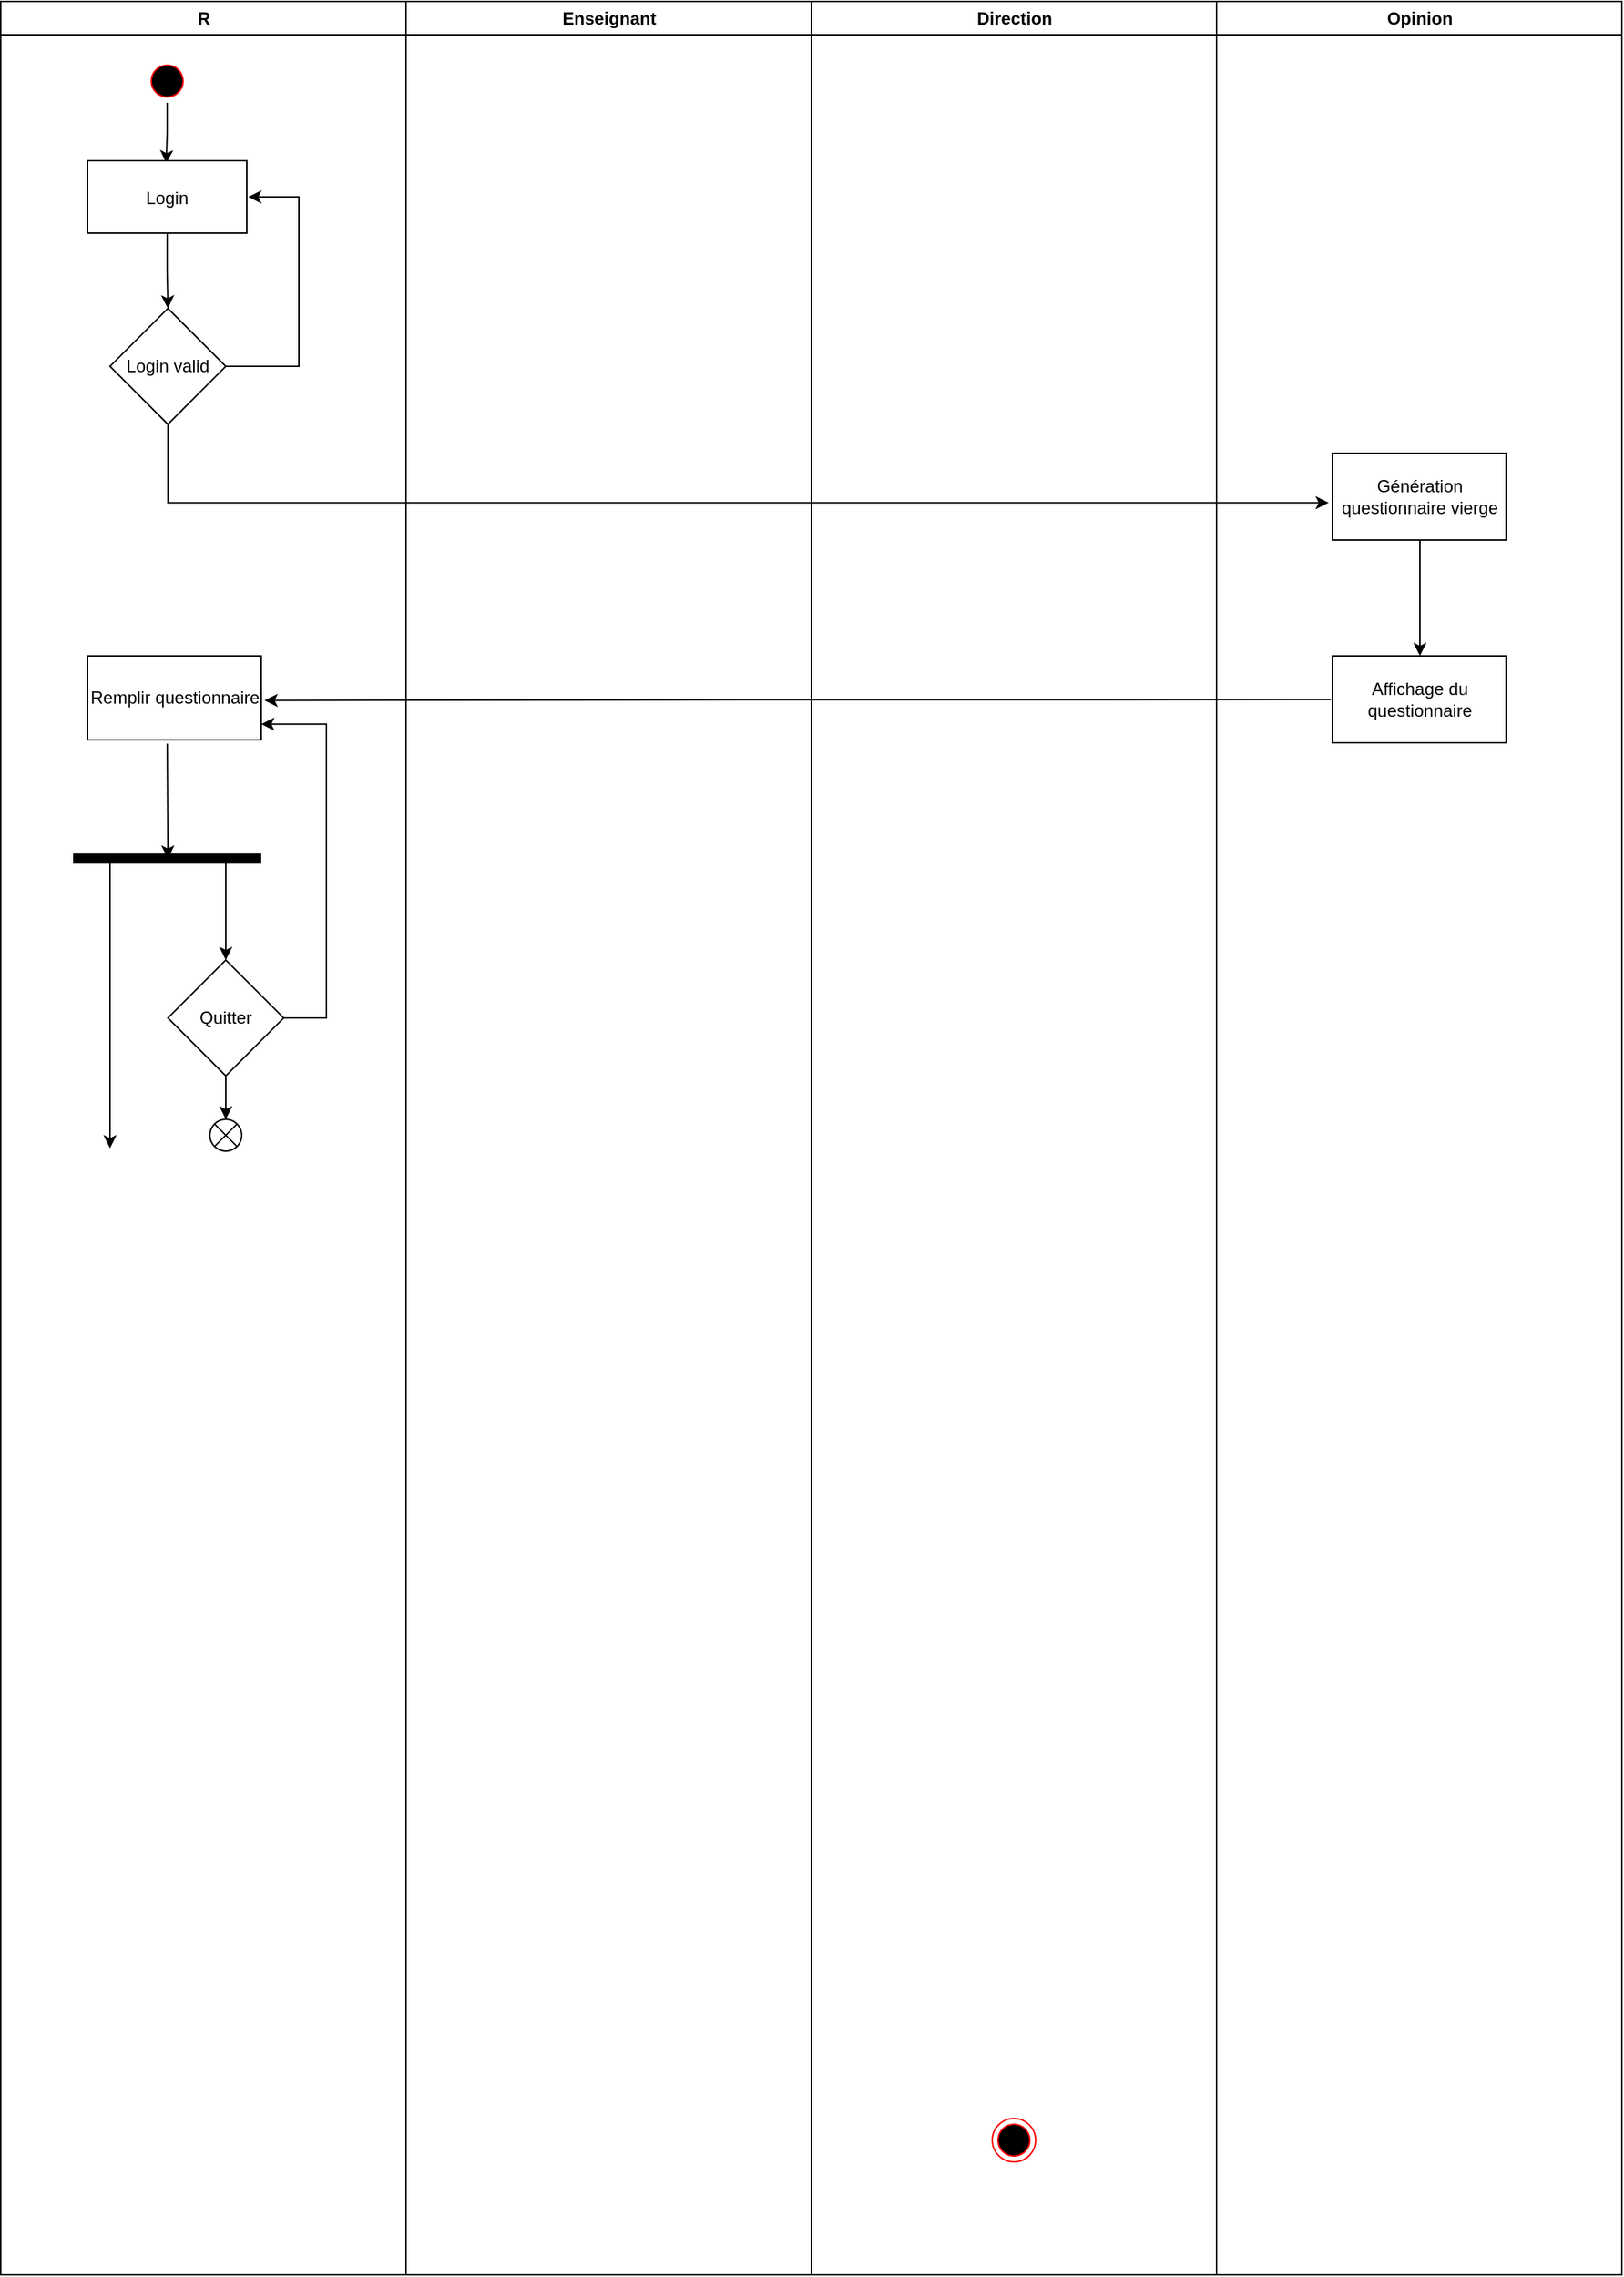 <mxfile version="19.0.0" type="github">
  <diagram name="Page-1" id="e7e014a7-5840-1c2e-5031-d8a46d1fe8dd">
    <mxGraphModel dx="1554" dy="598" grid="1" gridSize="10" guides="1" tooltips="1" connect="1" arrows="1" fold="1" page="1" pageScale="1" pageWidth="1169" pageHeight="826" background="none" math="0" shadow="0">
      <root>
        <mxCell id="0" />
        <mxCell id="1" parent="0" />
        <mxCell id="2" value="R" style="swimlane;whiteSpace=wrap" parent="1" vertex="1">
          <mxGeometry x="164.5" y="128" width="280" height="1570" as="geometry" />
        </mxCell>
        <mxCell id="MWQz74-mzpOBfi5y9opP-52" style="edgeStyle=orthogonalEdgeStyle;rounded=0;orthogonalLoop=1;jettySize=auto;html=1;exitX=0.5;exitY=1;exitDx=0;exitDy=0;entryX=0.494;entryY=0.036;entryDx=0;entryDy=0;entryPerimeter=0;fontColor=default;" edge="1" parent="2" source="5" target="7">
          <mxGeometry relative="1" as="geometry" />
        </mxCell>
        <mxCell id="5" value="" style="ellipse;shape=startState;fillColor=#000000;strokeColor=#ff0000;" parent="2" vertex="1">
          <mxGeometry x="100" y="40" width="30" height="30" as="geometry" />
        </mxCell>
        <mxCell id="MWQz74-mzpOBfi5y9opP-49" style="edgeStyle=orthogonalEdgeStyle;rounded=0;orthogonalLoop=1;jettySize=auto;html=1;entryX=0.5;entryY=0;entryDx=0;entryDy=0;fontColor=default;" edge="1" parent="2" source="7" target="MWQz74-mzpOBfi5y9opP-47">
          <mxGeometry relative="1" as="geometry" />
        </mxCell>
        <mxCell id="7" value="Login" style="" parent="2" vertex="1">
          <mxGeometry x="60" y="110" width="110" height="50" as="geometry" />
        </mxCell>
        <mxCell id="MWQz74-mzpOBfi5y9opP-48" style="edgeStyle=orthogonalEdgeStyle;rounded=0;orthogonalLoop=1;jettySize=auto;html=1;fontColor=default;exitX=1;exitY=0.5;exitDx=0;exitDy=0;entryX=1.01;entryY=0.5;entryDx=0;entryDy=0;entryPerimeter=0;" edge="1" parent="2" source="MWQz74-mzpOBfi5y9opP-47" target="7">
          <mxGeometry relative="1" as="geometry">
            <mxPoint x="225.5" y="112" as="targetPoint" />
            <Array as="points">
              <mxPoint x="206" y="252" />
              <mxPoint x="206" y="135" />
            </Array>
          </mxGeometry>
        </mxCell>
        <mxCell id="MWQz74-mzpOBfi5y9opP-47" value="Login valid" style="rhombus;whiteSpace=wrap;html=1;fontColor=default;fillColor=none;" vertex="1" parent="2">
          <mxGeometry x="75.5" y="212" width="80" height="80" as="geometry" />
        </mxCell>
        <mxCell id="MWQz74-mzpOBfi5y9opP-56" value="Remplir questionnaire" style="whiteSpace=wrap;html=1;fillColor=none;strokeColor=rgb(0, 0, 0);fontColor=rgb(0, 0, 0);" vertex="1" parent="2">
          <mxGeometry x="60" y="452" width="120" height="58" as="geometry" />
        </mxCell>
        <mxCell id="MWQz74-mzpOBfi5y9opP-61" value="" style="endArrow=none;html=1;rounded=0;fontColor=default;strokeWidth=7;" edge="1" parent="2">
          <mxGeometry width="50" height="50" relative="1" as="geometry">
            <mxPoint x="50" y="592" as="sourcePoint" />
            <mxPoint x="180" y="592" as="targetPoint" />
          </mxGeometry>
        </mxCell>
        <mxCell id="MWQz74-mzpOBfi5y9opP-69" style="edgeStyle=orthogonalEdgeStyle;rounded=0;orthogonalLoop=1;jettySize=auto;html=1;entryX=0.5;entryY=0;entryDx=0;entryDy=0;fontColor=default;strokeWidth=1;" edge="1" parent="2" source="MWQz74-mzpOBfi5y9opP-66" target="MWQz74-mzpOBfi5y9opP-68">
          <mxGeometry relative="1" as="geometry" />
        </mxCell>
        <mxCell id="MWQz74-mzpOBfi5y9opP-66" value="Quitter" style="rhombus;whiteSpace=wrap;html=1;fontColor=default;fillColor=none;" vertex="1" parent="2">
          <mxGeometry x="115.5" y="662" width="80" height="80" as="geometry" />
        </mxCell>
        <mxCell id="MWQz74-mzpOBfi5y9opP-67" style="edgeStyle=orthogonalEdgeStyle;rounded=0;orthogonalLoop=1;jettySize=auto;html=1;fontColor=default;strokeWidth=1;entryX=1;entryY=0.812;entryDx=0;entryDy=0;entryPerimeter=0;" edge="1" parent="2" source="MWQz74-mzpOBfi5y9opP-66" target="MWQz74-mzpOBfi5y9opP-56">
          <mxGeometry relative="1" as="geometry">
            <mxPoint x="235.5" y="502" as="targetPoint" />
            <Array as="points">
              <mxPoint x="225" y="702" />
              <mxPoint x="225" y="499" />
            </Array>
          </mxGeometry>
        </mxCell>
        <mxCell id="MWQz74-mzpOBfi5y9opP-65" value="" style="endArrow=classic;html=1;rounded=0;fontColor=default;strokeWidth=1;" edge="1" parent="2">
          <mxGeometry width="50" height="50" relative="1" as="geometry">
            <mxPoint x="155.5" y="592" as="sourcePoint" />
            <mxPoint x="155.5" y="662" as="targetPoint" />
          </mxGeometry>
        </mxCell>
        <mxCell id="MWQz74-mzpOBfi5y9opP-68" value="" style="shape=sumEllipse;perimeter=ellipsePerimeter;whiteSpace=wrap;html=1;backgroundOutline=1;fontColor=default;fillColor=none;" vertex="1" parent="2">
          <mxGeometry x="144.5" y="772" width="22" height="22" as="geometry" />
        </mxCell>
        <mxCell id="3" value="Enseignant" style="swimlane;whiteSpace=wrap" parent="1" vertex="1">
          <mxGeometry x="444.5" y="128" width="280" height="1570" as="geometry" />
        </mxCell>
        <mxCell id="4" value="Direction" style="swimlane;whiteSpace=wrap" parent="1" vertex="1">
          <mxGeometry x="724.5" y="128" width="280" height="1570" as="geometry" />
        </mxCell>
        <mxCell id="38" value="" style="ellipse;shape=endState;fillColor=#000000;strokeColor=#ff0000" parent="4" vertex="1">
          <mxGeometry x="125" y="1462" width="30" height="30" as="geometry" />
        </mxCell>
        <mxCell id="MWQz74-mzpOBfi5y9opP-41" value="Opinion" style="swimlane;whiteSpace=wrap" vertex="1" parent="1">
          <mxGeometry x="1004.5" y="128" width="280" height="1570" as="geometry" />
        </mxCell>
        <mxCell id="MWQz74-mzpOBfi5y9opP-50" value="Génération questionnaire vierge" style="whiteSpace=wrap;html=1;fillColor=none;strokeColor=rgb(0, 0, 0);" vertex="1" parent="MWQz74-mzpOBfi5y9opP-41">
          <mxGeometry x="80" y="312" width="120" height="60" as="geometry" />
        </mxCell>
        <mxCell id="MWQz74-mzpOBfi5y9opP-51" value="" style="edgeStyle=orthogonalEdgeStyle;rounded=0;orthogonalLoop=1;jettySize=auto;html=1;fontColor=default;entryX=-0.021;entryY=0.57;entryDx=0;entryDy=0;entryPerimeter=0;" edge="1" parent="1" source="MWQz74-mzpOBfi5y9opP-47" target="MWQz74-mzpOBfi5y9opP-50">
          <mxGeometry relative="1" as="geometry">
            <mxPoint x="1060" y="500" as="targetPoint" />
            <Array as="points">
              <mxPoint x="280" y="474" />
            </Array>
          </mxGeometry>
        </mxCell>
        <mxCell id="MWQz74-mzpOBfi5y9opP-57" value="" style="edgeStyle=orthogonalEdgeStyle;rounded=0;orthogonalLoop=1;jettySize=auto;html=1;fontColor=default;exitX=-0.008;exitY=0.503;exitDx=0;exitDy=0;exitPerimeter=0;entryX=1.019;entryY=0.53;entryDx=0;entryDy=0;entryPerimeter=0;" edge="1" parent="1" source="MWQz74-mzpOBfi5y9opP-53" target="MWQz74-mzpOBfi5y9opP-56">
          <mxGeometry relative="1" as="geometry">
            <mxPoint x="400" y="610" as="targetPoint" />
          </mxGeometry>
        </mxCell>
        <mxCell id="MWQz74-mzpOBfi5y9opP-53" value="Affichage du questionnaire" style="whiteSpace=wrap;html=1;fillColor=none;strokeColor=rgb(0, 0, 0);fontColor=rgb(0, 0, 0);" vertex="1" parent="1">
          <mxGeometry x="1084.5" y="580" width="120" height="60" as="geometry" />
        </mxCell>
        <mxCell id="MWQz74-mzpOBfi5y9opP-54" value="" style="edgeStyle=orthogonalEdgeStyle;rounded=0;orthogonalLoop=1;jettySize=auto;html=1;fontColor=default;" edge="1" parent="1">
          <mxGeometry relative="1" as="geometry">
            <mxPoint x="1145" y="500" as="sourcePoint" />
            <mxPoint x="1145" y="580" as="targetPoint" />
          </mxGeometry>
        </mxCell>
        <mxCell id="MWQz74-mzpOBfi5y9opP-59" value="" style="endArrow=classic;html=1;rounded=0;fontColor=default;exitX=0.459;exitY=1.045;exitDx=0;exitDy=0;exitPerimeter=0;" edge="1" parent="1" source="MWQz74-mzpOBfi5y9opP-56">
          <mxGeometry width="50" height="50" relative="1" as="geometry">
            <mxPoint x="380" y="670" as="sourcePoint" />
            <mxPoint x="280" y="720" as="targetPoint" />
          </mxGeometry>
        </mxCell>
        <mxCell id="MWQz74-mzpOBfi5y9opP-64" value="" style="endArrow=classic;html=1;rounded=0;fontColor=default;strokeWidth=1;" edge="1" parent="1">
          <mxGeometry width="50" height="50" relative="1" as="geometry">
            <mxPoint x="240" y="720" as="sourcePoint" />
            <mxPoint x="240" y="920" as="targetPoint" />
          </mxGeometry>
        </mxCell>
      </root>
    </mxGraphModel>
  </diagram>
</mxfile>
